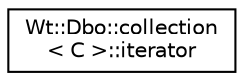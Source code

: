 digraph "Graphical Class Hierarchy"
{
 // LATEX_PDF_SIZE
  edge [fontname="Helvetica",fontsize="10",labelfontname="Helvetica",labelfontsize="10"];
  node [fontname="Helvetica",fontsize="10",shape=record];
  rankdir="LR";
  Node0 [label="Wt::Dbo::collection\l\< C \>::iterator",height=0.2,width=0.4,color="black", fillcolor="white", style="filled",URL="$classWt_1_1Dbo_1_1collection_1_1iterator.html",tooltip="Iterator."];
}
